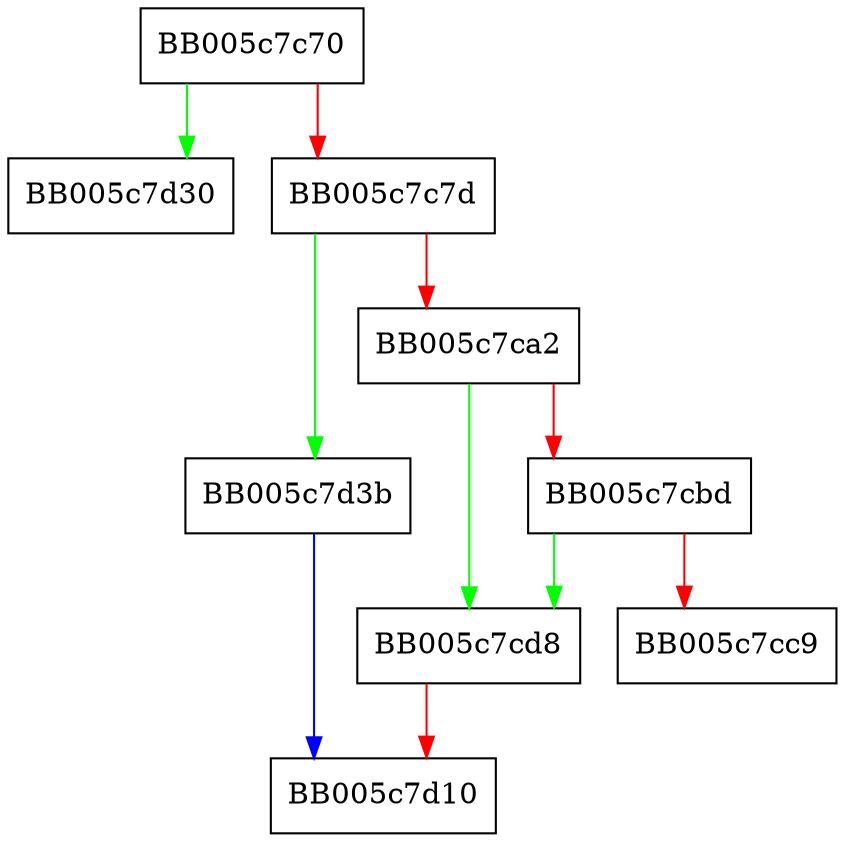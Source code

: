 digraph EVP_KDF_CTX_new {
  node [shape="box"];
  graph [splines=ortho];
  BB005c7c70 -> BB005c7d30 [color="green"];
  BB005c7c70 -> BB005c7c7d [color="red"];
  BB005c7c7d -> BB005c7d3b [color="green"];
  BB005c7c7d -> BB005c7ca2 [color="red"];
  BB005c7ca2 -> BB005c7cd8 [color="green"];
  BB005c7ca2 -> BB005c7cbd [color="red"];
  BB005c7cbd -> BB005c7cd8 [color="green"];
  BB005c7cbd -> BB005c7cc9 [color="red"];
  BB005c7cd8 -> BB005c7d10 [color="red"];
  BB005c7d3b -> BB005c7d10 [color="blue"];
}